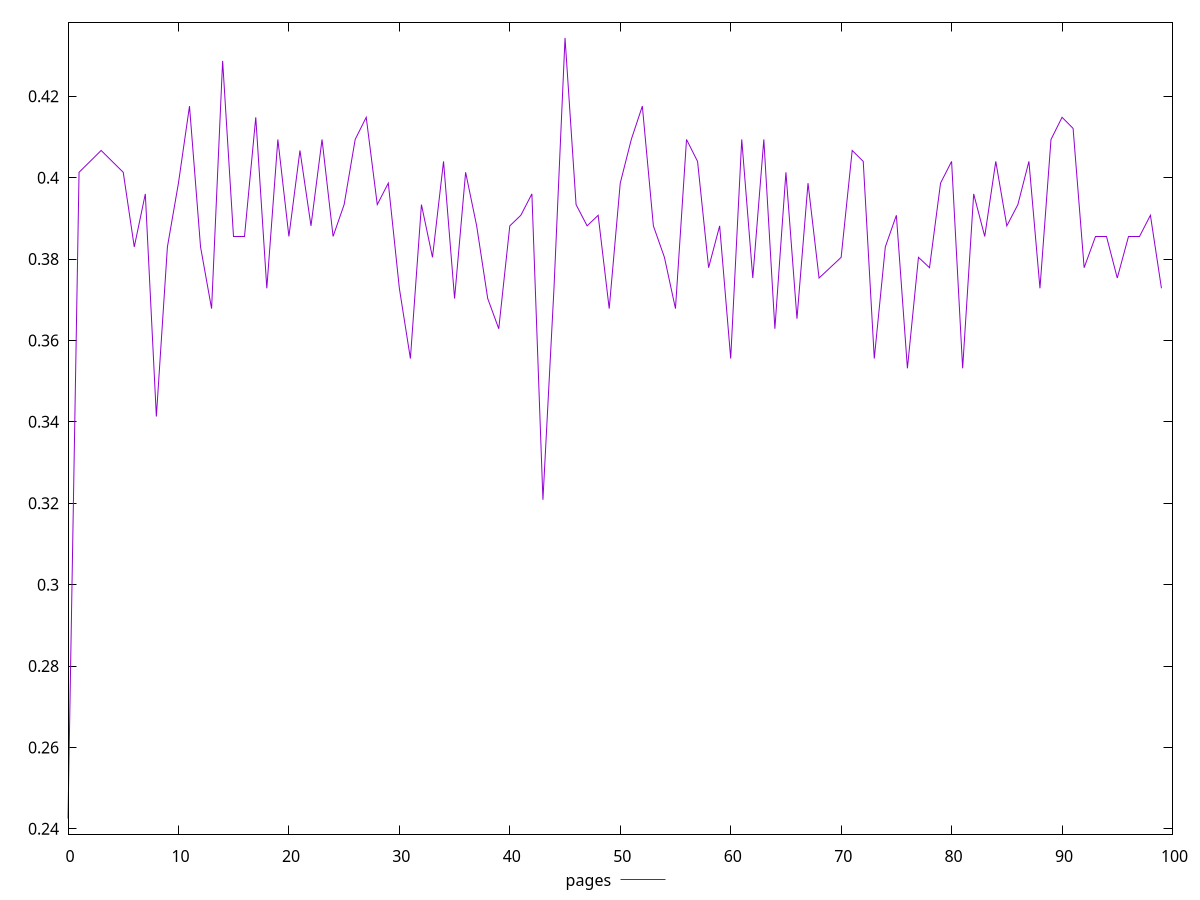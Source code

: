 $_pages <<EOF
0.2425197073059409
0.4013331823955296
0.404008499025749
0.40669780678037903
0.404008499025749
0.4013331823955296
0.3829979349557569
0.39602454179826796
0.3413116586107596
0.3829979349557521
0.3986718621702126
0.4175947771385457
0.3829979349557569
0.36782727249668157
0.42871468007592217
0.3855752658136056
0.3855752658136056
0.41484959569195007
0.3728283622283925
0.40940109850833006
0.3855752658136056
0.40669780678037903
0.38816658760399136
0.40940109850833006
0.3855752658136056
0.39339122293424816
0.409401098508325
0.4148495956919451
0.3933912229342573
0.3986718621702126
0.37282836222838817
0.3555676813469126
0.3933912229342573
0.3804345882704065
0.404008499025749
0.3703208536464965
0.4013331823955296
0.38816658760398653
0.3703208536464922
0.36288182832269134
0.3881665876039957
0.39077190547644314
0.39602454179826796
0.32084699346177964
0.3728283622283925
0.4343578459053614
0.3933912229342528
0.38816658760399136
0.39077190547644314
0.36782727249668157
0.3986718621702173
0.4094010985083202
0.41759477713855103
0.38816658760399136
0.3804345882704065
0.36782727249668157
0.409401098508325
0.404008499025749
0.37788521742226383
0.38816658760399136
0.3555676813469126
0.409401098508325
0.3753498125355668
0.409401098508325
0.3628818283226867
0.4013331823955296
0.36534760307969977
0.3986718621702173
0.37534981253556204
0.37788521742226383
0.3804345882704065
0.40669780678037903
0.404008499025749
0.3555676813469126
0.3829979349557613
0.39077190547644786
0.3531572881383264
0.3804345882704065
0.37788521742226383
0.3986718621702126
0.4040084990257442
0.3531572881383264
0.39602454179826796
0.3855752658136056
0.40400849902575375
0.38816658760399136
0.3933912229342528
0.404008499025749
0.3728283622283972
0.40940109850833006
0.41484959569195007
0.412118365148831
0.37788521742226383
0.38557526581361035
0.3855752658136056
0.3753498125355668
0.38557526581361035
0.3855752658136056
0.39077190547644314
0.3728283622283925
EOF
set key outside below
set terminal pngcairo
set output "report_00006_2020-11-02T20-21-41.718Z/max-potential-fid/pages//score.png"
set yrange [0.2386829445339525:0.43819460867734983]
plot $_pages title "pages" with line ,